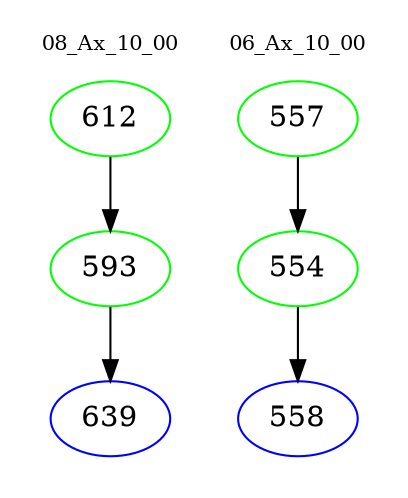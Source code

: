 digraph{
subgraph cluster_0 {
color = white
label = "08_Ax_10_00";
fontsize=10;
T0_612 [label="612", color="green"]
T0_612 -> T0_593 [color="black"]
T0_593 [label="593", color="green"]
T0_593 -> T0_639 [color="black"]
T0_639 [label="639", color="blue"]
}
subgraph cluster_1 {
color = white
label = "06_Ax_10_00";
fontsize=10;
T1_557 [label="557", color="green"]
T1_557 -> T1_554 [color="black"]
T1_554 [label="554", color="green"]
T1_554 -> T1_558 [color="black"]
T1_558 [label="558", color="blue"]
}
}
